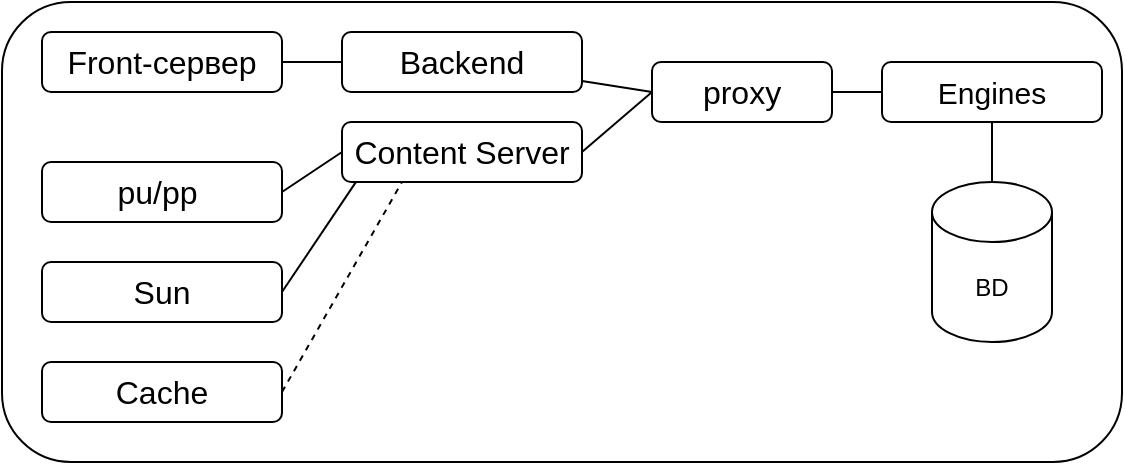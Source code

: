 <mxfile version="13.8.8" type="github"><diagram id="P1_L5ZW-BHtf0kKi6cdr" name="Page-1"><mxGraphModel dx="948" dy="544" grid="1" gridSize="10" guides="1" tooltips="1" connect="1" arrows="1" fold="1" page="1" pageScale="1" pageWidth="827" pageHeight="1169" math="0" shadow="0"><root><mxCell id="0"/><mxCell id="1" parent="0"/><mxCell id="Mf4Nf0bPhtbrPygTe9YX-26" value="" style="rounded=1;whiteSpace=wrap;html=1;" vertex="1" parent="1"><mxGeometry x="120" y="140" width="560" height="230" as="geometry"/></mxCell><mxCell id="Mf4Nf0bPhtbrPygTe9YX-20" value="" style="edgeStyle=none;rounded=0;orthogonalLoop=1;jettySize=auto;html=1;startArrow=none;startFill=0;endArrow=none;endFill=0;" edge="1" parent="1" source="Mf4Nf0bPhtbrPygTe9YX-1" target="Mf4Nf0bPhtbrPygTe9YX-2"><mxGeometry relative="1" as="geometry"/></mxCell><mxCell id="Mf4Nf0bPhtbrPygTe9YX-1" value="&lt;span style=&quot;font-size: 12pt ; line-height: 107%&quot;&gt;Front-сервер&lt;/span&gt;" style="rounded=1;whiteSpace=wrap;html=1;" vertex="1" parent="1"><mxGeometry x="140" y="155" width="120" height="30" as="geometry"/></mxCell><mxCell id="Mf4Nf0bPhtbrPygTe9YX-22" style="edgeStyle=none;rounded=0;orthogonalLoop=1;jettySize=auto;html=1;entryX=0;entryY=0.5;entryDx=0;entryDy=0;startArrow=none;startFill=0;endArrow=none;endFill=0;" edge="1" parent="1" source="Mf4Nf0bPhtbrPygTe9YX-2" target="Mf4Nf0bPhtbrPygTe9YX-21"><mxGeometry relative="1" as="geometry"/></mxCell><mxCell id="Mf4Nf0bPhtbrPygTe9YX-2" value="&lt;span style=&quot;font-size: 12pt ; line-height: 107%&quot;&gt;Backend&lt;/span&gt;" style="rounded=1;whiteSpace=wrap;html=1;" vertex="1" parent="1"><mxGeometry x="290" y="155" width="120" height="30" as="geometry"/></mxCell><mxCell id="Mf4Nf0bPhtbrPygTe9YX-23" style="edgeStyle=none;rounded=0;orthogonalLoop=1;jettySize=auto;html=1;startArrow=none;startFill=0;endArrow=none;endFill=0;exitX=1;exitY=0.5;exitDx=0;exitDy=0;entryX=0;entryY=0.5;entryDx=0;entryDy=0;" edge="1" parent="1" source="Mf4Nf0bPhtbrPygTe9YX-3" target="Mf4Nf0bPhtbrPygTe9YX-21"><mxGeometry relative="1" as="geometry"><mxPoint x="450" y="180" as="targetPoint"/></mxGeometry></mxCell><mxCell id="Mf4Nf0bPhtbrPygTe9YX-3" value="&lt;span style=&quot;font-size: 12pt ; line-height: 107%&quot;&gt;Content Server&lt;/span&gt;" style="rounded=1;whiteSpace=wrap;html=1;" vertex="1" parent="1"><mxGeometry x="290" y="200" width="120" height="30" as="geometry"/></mxCell><mxCell id="Mf4Nf0bPhtbrPygTe9YX-15" style="edgeStyle=none;rounded=0;orthogonalLoop=1;jettySize=auto;html=1;entryX=0;entryY=0.5;entryDx=0;entryDy=0;exitX=1;exitY=0.5;exitDx=0;exitDy=0;startArrow=none;startFill=0;endArrow=none;endFill=0;" edge="1" parent="1" source="Mf4Nf0bPhtbrPygTe9YX-4" target="Mf4Nf0bPhtbrPygTe9YX-3"><mxGeometry relative="1" as="geometry"/></mxCell><mxCell id="Mf4Nf0bPhtbrPygTe9YX-4" value="&lt;span style=&quot;font-size: 12pt ; line-height: 107%&quot;&gt;pu/pp&amp;nbsp;&lt;/span&gt;" style="rounded=1;whiteSpace=wrap;html=1;" vertex="1" parent="1"><mxGeometry x="140" y="220" width="120" height="30" as="geometry"/></mxCell><mxCell id="Mf4Nf0bPhtbrPygTe9YX-16" style="edgeStyle=none;rounded=0;orthogonalLoop=1;jettySize=auto;html=1;exitX=1;exitY=0.5;exitDx=0;exitDy=0;entryX=0.057;entryY=1.007;entryDx=0;entryDy=0;entryPerimeter=0;endArrow=none;endFill=0;" edge="1" parent="1" source="Mf4Nf0bPhtbrPygTe9YX-5" target="Mf4Nf0bPhtbrPygTe9YX-3"><mxGeometry relative="1" as="geometry"><Array as="points"/></mxGeometry></mxCell><mxCell id="Mf4Nf0bPhtbrPygTe9YX-5" value="&lt;span style=&quot;font-size: 12pt ; line-height: 107%&quot;&gt;Sun&lt;/span&gt;" style="rounded=1;whiteSpace=wrap;html=1;" vertex="1" parent="1"><mxGeometry x="140" y="270" width="120" height="30" as="geometry"/></mxCell><mxCell id="Mf4Nf0bPhtbrPygTe9YX-19" style="edgeStyle=none;rounded=0;orthogonalLoop=1;jettySize=auto;html=1;entryX=0.25;entryY=1;entryDx=0;entryDy=0;exitX=1;exitY=0.5;exitDx=0;exitDy=0;dashed=1;endArrow=none;endFill=0;" edge="1" parent="1" source="Mf4Nf0bPhtbrPygTe9YX-6" target="Mf4Nf0bPhtbrPygTe9YX-3"><mxGeometry relative="1" as="geometry"/></mxCell><mxCell id="Mf4Nf0bPhtbrPygTe9YX-6" value="&lt;span style=&quot;font-size: 12pt ; line-height: 107%&quot;&gt;Cache&lt;/span&gt;" style="rounded=1;whiteSpace=wrap;html=1;" vertex="1" parent="1"><mxGeometry x="140" y="320" width="120" height="30" as="geometry"/></mxCell><mxCell id="Mf4Nf0bPhtbrPygTe9YX-10" value="BD" style="shape=cylinder3;whiteSpace=wrap;html=1;boundedLbl=1;backgroundOutline=1;size=15;" vertex="1" parent="1"><mxGeometry x="585" y="230" width="60" height="80" as="geometry"/></mxCell><mxCell id="Mf4Nf0bPhtbrPygTe9YX-25" value="" style="edgeStyle=none;rounded=0;orthogonalLoop=1;jettySize=auto;html=1;startArrow=none;startFill=0;endArrow=none;endFill=0;" edge="1" parent="1" source="Mf4Nf0bPhtbrPygTe9YX-11" target="Mf4Nf0bPhtbrPygTe9YX-10"><mxGeometry relative="1" as="geometry"/></mxCell><mxCell id="Mf4Nf0bPhtbrPygTe9YX-11" value="&lt;font style=&quot;font-size: 15px&quot;&gt;Engines&lt;/font&gt;" style="rounded=1;whiteSpace=wrap;html=1;" vertex="1" parent="1"><mxGeometry x="560" y="170" width="110" height="30" as="geometry"/></mxCell><mxCell id="Mf4Nf0bPhtbrPygTe9YX-24" value="" style="edgeStyle=none;rounded=0;orthogonalLoop=1;jettySize=auto;html=1;startArrow=none;startFill=0;endArrow=none;endFill=0;" edge="1" parent="1" source="Mf4Nf0bPhtbrPygTe9YX-21" target="Mf4Nf0bPhtbrPygTe9YX-11"><mxGeometry relative="1" as="geometry"/></mxCell><mxCell id="Mf4Nf0bPhtbrPygTe9YX-21" value="&lt;span style=&quot;font-size: 12pt ; line-height: 107%&quot;&gt;proxy&lt;/span&gt;" style="rounded=1;whiteSpace=wrap;html=1;" vertex="1" parent="1"><mxGeometry x="445" y="170" width="90" height="30" as="geometry"/></mxCell></root></mxGraphModel></diagram></mxfile>